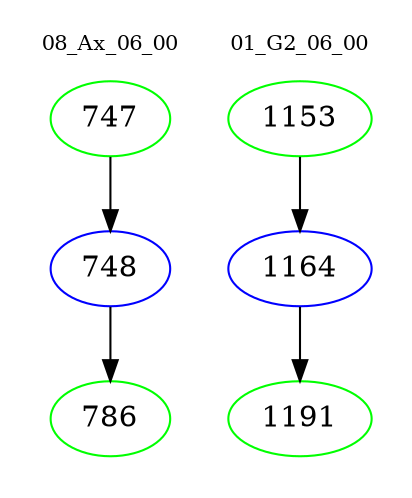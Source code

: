 digraph{
subgraph cluster_0 {
color = white
label = "08_Ax_06_00";
fontsize=10;
T0_747 [label="747", color="green"]
T0_747 -> T0_748 [color="black"]
T0_748 [label="748", color="blue"]
T0_748 -> T0_786 [color="black"]
T0_786 [label="786", color="green"]
}
subgraph cluster_1 {
color = white
label = "01_G2_06_00";
fontsize=10;
T1_1153 [label="1153", color="green"]
T1_1153 -> T1_1164 [color="black"]
T1_1164 [label="1164", color="blue"]
T1_1164 -> T1_1191 [color="black"]
T1_1191 [label="1191", color="green"]
}
}
